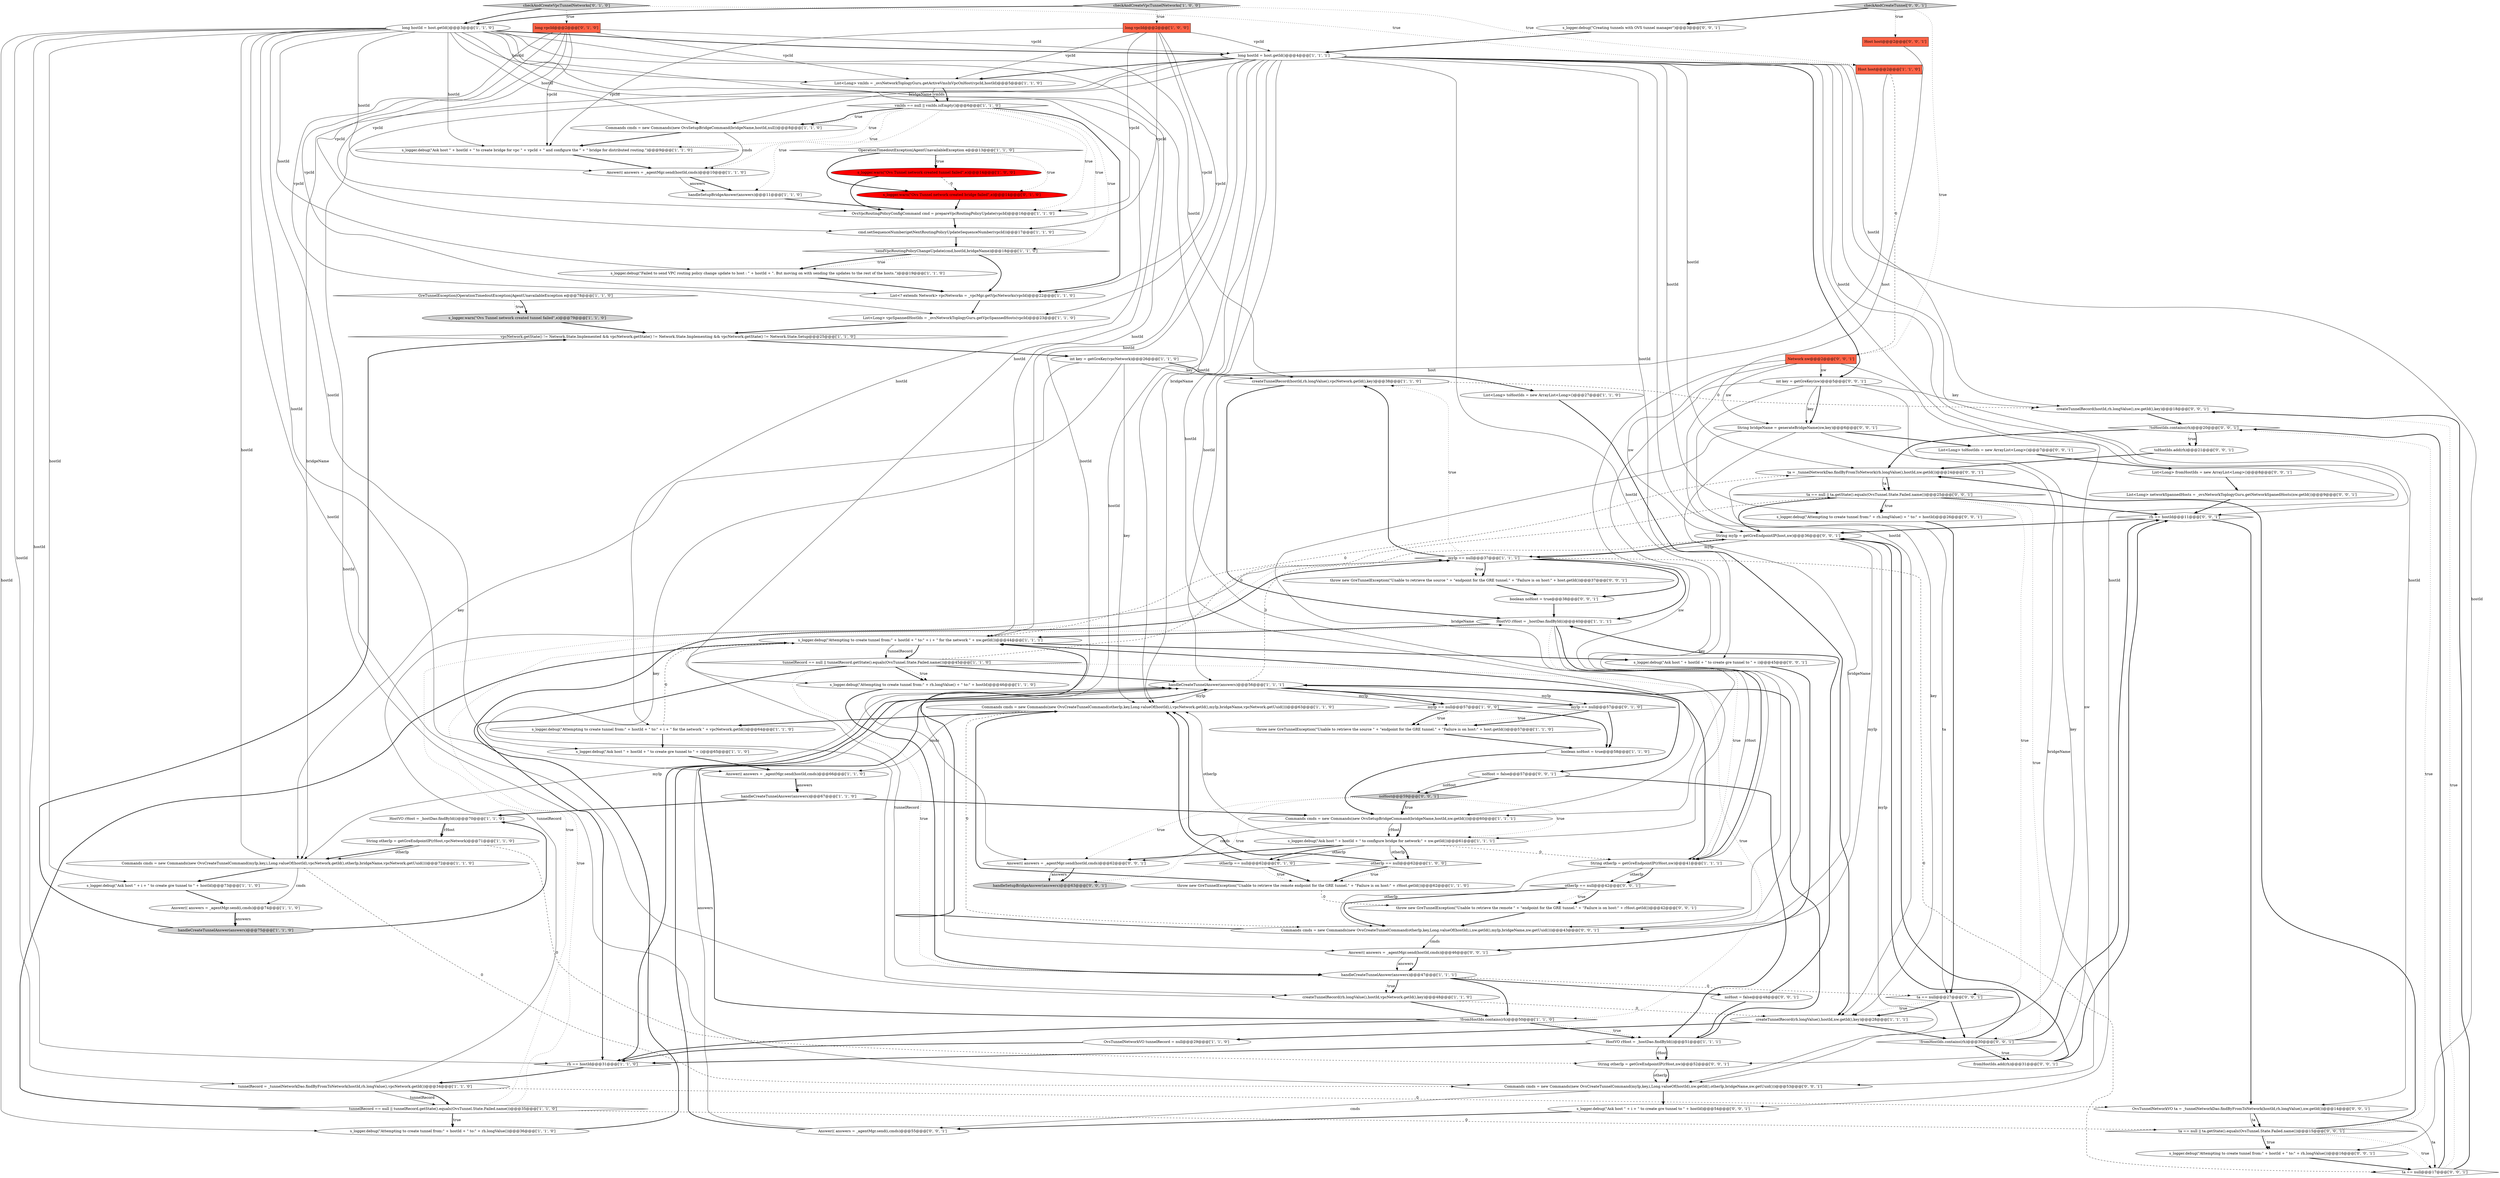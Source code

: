 digraph {
39 [style = filled, label = "vpcNetwork.getState() != Network.State.Implemented && vpcNetwork.getState() != Network.State.Implementing && vpcNetwork.getState() != Network.State.Setup@@@25@@@['1', '1', '0']", fillcolor = white, shape = diamond image = "AAA0AAABBB1BBB"];
12 [style = filled, label = "Commands cmds = new Commands(new OvsSetupBridgeCommand(bridgeName,hostId,nw.getId()))@@@60@@@['1', '1', '1']", fillcolor = white, shape = ellipse image = "AAA0AAABBB1BBB"];
49 [style = filled, label = "long hostId = host.getId()@@@3@@@['1', '1', '0']", fillcolor = white, shape = ellipse image = "AAA0AAABBB1BBB"];
11 [style = filled, label = "s_logger.debug(\"Ask host \" + hostId + \" to create bridge for vpc \" + vpcId + \" and configure the \" + \" bridge for distributed routing.\")@@@9@@@['1', '1', '0']", fillcolor = white, shape = ellipse image = "AAA0AAABBB1BBB"];
37 [style = filled, label = "tunnelRecord = _tunnelNetworkDao.findByFromToNetwork(hostId,rh.longValue(),vpcNetwork.getId())@@@34@@@['1', '1', '0']", fillcolor = white, shape = ellipse image = "AAA0AAABBB1BBB"];
47 [style = filled, label = "Answer(( answers = _agentMgr.send(hostId,cmds)@@@66@@@['1', '1', '0']", fillcolor = white, shape = ellipse image = "AAA0AAABBB1BBB"];
67 [style = filled, label = "s_logger.debug(\"Creating tunnels with OVS tunnel manager\")@@@3@@@['0', '0', '1']", fillcolor = white, shape = ellipse image = "AAA0AAABBB3BBB"];
53 [style = filled, label = "Host host@@@2@@@['1', '1', '0']", fillcolor = tomato, shape = box image = "AAA0AAABBB1BBB"];
32 [style = filled, label = "HostVO rHost = _hostDao.findById(i)@@@70@@@['1', '1', '0']", fillcolor = white, shape = ellipse image = "AAA0AAABBB1BBB"];
78 [style = filled, label = "noHost@@@59@@@['0', '0', '1']", fillcolor = lightgray, shape = diamond image = "AAA0AAABBB3BBB"];
45 [style = filled, label = "s_logger.debug(\"Attempting to create tunnel from:\" + hostId + \" to:\" + rh.longValue())@@@36@@@['1', '1', '0']", fillcolor = white, shape = ellipse image = "AAA0AAABBB1BBB"];
29 [style = filled, label = "tunnelRecord == null || tunnelRecord.getState().equals(OvsTunnel.State.Failed.name())@@@45@@@['1', '1', '0']", fillcolor = white, shape = diamond image = "AAA0AAABBB1BBB"];
70 [style = filled, label = "String otherIp = getGreEndpointIP(rHost,nw)@@@52@@@['0', '0', '1']", fillcolor = white, shape = ellipse image = "AAA0AAABBB3BBB"];
27 [style = filled, label = "s_logger.warn(\"Ovs Tunnel network created tunnel failed\",e)@@@79@@@['1', '1', '0']", fillcolor = lightgray, shape = ellipse image = "AAA0AAABBB1BBB"];
85 [style = filled, label = "throw new GreTunnelException(\"Unable to retrieve the source \" + \"endpoint for the GRE tunnel.\" + \"Failure is on host:\" + host.getId())@@@37@@@['0', '0', '1']", fillcolor = white, shape = ellipse image = "AAA0AAABBB3BBB"];
38 [style = filled, label = "List<Long> vpcSpannedHostIds = _ovsNetworkToplogyGuru.getVpcSpannedHosts(vpcId)@@@23@@@['1', '1', '0']", fillcolor = white, shape = ellipse image = "AAA0AAABBB1BBB"];
41 [style = filled, label = "createTunnelRecord(hostId,rh.longValue(),vpcNetwork.getId(),key)@@@38@@@['1', '1', '0']", fillcolor = white, shape = ellipse image = "AAA0AAABBB1BBB"];
15 [style = filled, label = "otherIp == null@@@62@@@['1', '0', '0']", fillcolor = white, shape = diamond image = "AAA0AAABBB1BBB"];
22 [style = filled, label = "handleCreateTunnelAnswer(answers)@@@56@@@['1', '1', '1']", fillcolor = white, shape = ellipse image = "AAA0AAABBB1BBB"];
31 [style = filled, label = "s_logger.debug(\"Attempting to create tunnel from:\" + rh.longValue() + \" to:\" + hostId)@@@46@@@['1', '1', '0']", fillcolor = white, shape = ellipse image = "AAA0AAABBB1BBB"];
28 [style = filled, label = "cmd.setSequenceNumber(getNextRoutingPolicyUpdateSequenceNumber(vpcId))@@@17@@@['1', '1', '0']", fillcolor = white, shape = ellipse image = "AAA0AAABBB1BBB"];
69 [style = filled, label = "int key = getGreKey(nw)@@@5@@@['0', '0', '1']", fillcolor = white, shape = ellipse image = "AAA0AAABBB3BBB"];
81 [style = filled, label = "ta = _tunnelNetworkDao.findByFromToNetwork(rh.longValue(),hostId,nw.getId())@@@24@@@['0', '0', '1']", fillcolor = white, shape = ellipse image = "AAA0AAABBB3BBB"];
91 [style = filled, label = "s_logger.debug(\"Attempting to create tunnel from:\" + hostId + \" to:\" + rh.longValue())@@@16@@@['0', '0', '1']", fillcolor = white, shape = ellipse image = "AAA0AAABBB3BBB"];
10 [style = filled, label = "checkAndCreateVpcTunnelNetworks['1', '0', '0']", fillcolor = lightgray, shape = diamond image = "AAA0AAABBB1BBB"];
55 [style = filled, label = "createTunnelRecord(rh.longValue(),hostId,vpcNetwork.getId(),key)@@@48@@@['1', '1', '0']", fillcolor = white, shape = ellipse image = "AAA0AAABBB1BBB"];
18 [style = filled, label = "String otherIp = getGreEndpointIP(rHost,vpcNetwork)@@@71@@@['1', '1', '0']", fillcolor = white, shape = ellipse image = "AAA0AAABBB1BBB"];
23 [style = filled, label = "tunnelRecord == null || tunnelRecord.getState().equals(OvsTunnel.State.Failed.name())@@@35@@@['1', '1', '0']", fillcolor = white, shape = diamond image = "AAA0AAABBB1BBB"];
20 [style = filled, label = "handleCreateTunnelAnswer(answers)@@@75@@@['1', '1', '0']", fillcolor = lightgray, shape = ellipse image = "AAA0AAABBB1BBB"];
13 [style = filled, label = "int key = getGreKey(vpcNetwork)@@@26@@@['1', '1', '0']", fillcolor = white, shape = ellipse image = "AAA0AAABBB1BBB"];
83 [style = filled, label = "List<Long> networkSpannedHosts = _ovsNetworkToplogyGuru.getNetworkSpanedHosts(nw.getId())@@@9@@@['0', '0', '1']", fillcolor = white, shape = ellipse image = "AAA0AAABBB3BBB"];
100 [style = filled, label = "ta == null || ta.getState().equals(OvsTunnel.State.Failed.name())@@@15@@@['0', '0', '1']", fillcolor = white, shape = diamond image = "AAA0AAABBB3BBB"];
63 [style = filled, label = "s_logger.warn(\"Ovs Tunnel network created bridge failed\",e)@@@14@@@['0', '1', '0']", fillcolor = red, shape = ellipse image = "AAA1AAABBB2BBB"];
43 [style = filled, label = "Commands cmds = new Commands(new OvsCreateTunnelCommand(otherIp,key,Long.valueOf(hostId),i,vpcNetwork.getId(),myIp,bridgeName,vpcNetwork.getUuid()))@@@63@@@['1', '1', '0']", fillcolor = white, shape = ellipse image = "AAA0AAABBB1BBB"];
5 [style = filled, label = "s_logger.debug(\"Ask host \" + hostId + \" to create gre tunnel to \" + i)@@@65@@@['1', '1', '0']", fillcolor = white, shape = ellipse image = "AAA0AAABBB1BBB"];
92 [style = filled, label = "ta == null || ta.getState().equals(OvsTunnel.State.Failed.name())@@@25@@@['0', '0', '1']", fillcolor = white, shape = diamond image = "AAA0AAABBB3BBB"];
7 [style = filled, label = "s_logger.debug(\"Attempting to create tunnel from:\" + hostId + \" to:\" + i + \" for the network \" + nw.getId())@@@44@@@['1', '1', '1']", fillcolor = white, shape = ellipse image = "AAA0AAABBB1BBB"];
52 [style = filled, label = "s_logger.warn(\"Ovs Tunnel network created tunnel failed\",e)@@@14@@@['1', '0', '0']", fillcolor = red, shape = ellipse image = "AAA1AAABBB1BBB"];
75 [style = filled, label = "Answer(( answers = _agentMgr.send(i,cmds)@@@55@@@['0', '0', '1']", fillcolor = white, shape = ellipse image = "AAA0AAABBB3BBB"];
6 [style = filled, label = "s_logger.debug(\"Ask host \" + hostId + \" to configure bridge for network:\" + nw.getId())@@@61@@@['1', '1', '1']", fillcolor = white, shape = ellipse image = "AAA0AAABBB1BBB"];
8 [style = filled, label = "long vpcId@@@2@@@['1', '0', '0']", fillcolor = tomato, shape = box image = "AAA0AAABBB1BBB"];
14 [style = filled, label = "!fromHostIds.contains(rh)@@@50@@@['1', '1', '0']", fillcolor = white, shape = diamond image = "AAA0AAABBB1BBB"];
79 [style = filled, label = "OvsTunnelNetworkVO ta = _tunnelNetworkDao.findByFromToNetwork(hostId,rh.longValue(),nw.getId())@@@14@@@['0', '0', '1']", fillcolor = white, shape = ellipse image = "AAA0AAABBB3BBB"];
97 [style = filled, label = "rh == hostId@@@11@@@['0', '0', '1']", fillcolor = white, shape = diamond image = "AAA0AAABBB3BBB"];
54 [style = filled, label = "throw new GreTunnelException(\"Unable to retrieve the source \" + \"endpoint for the GRE tunnel.\" + \"Failure is on host:\" + host.getId())@@@57@@@['1', '1', '0']", fillcolor = white, shape = ellipse image = "AAA0AAABBB1BBB"];
58 [style = filled, label = "throw new GreTunnelException(\"Unable to retrieve the remote endpoint for the GRE tunnel.\" + \"Failure is on host:\" + rHost.getId())@@@62@@@['1', '1', '0']", fillcolor = white, shape = ellipse image = "AAA0AAABBB1BBB"];
96 [style = filled, label = "Answer(( answers = _agentMgr.send(hostId,cmds)@@@62@@@['0', '0', '1']", fillcolor = white, shape = ellipse image = "AAA0AAABBB3BBB"];
17 [style = filled, label = "myIp == null@@@37@@@['1', '1', '1']", fillcolor = white, shape = diamond image = "AAA0AAABBB1BBB"];
65 [style = filled, label = "!fromHostIds.contains(rh)@@@30@@@['0', '0', '1']", fillcolor = white, shape = diamond image = "AAA0AAABBB3BBB"];
74 [style = filled, label = "noHost = false@@@48@@@['0', '0', '1']", fillcolor = white, shape = ellipse image = "AAA0AAABBB3BBB"];
76 [style = filled, label = "String bridgeName = generateBridgeName(nw,key)@@@6@@@['0', '0', '1']", fillcolor = white, shape = ellipse image = "AAA0AAABBB3BBB"];
61 [style = filled, label = "myIp == null@@@57@@@['0', '1', '0']", fillcolor = white, shape = diamond image = "AAA0AAABBB2BBB"];
71 [style = filled, label = "createTunnelRecord(hostId,rh.longValue(),nw.getId(),key)@@@18@@@['0', '0', '1']", fillcolor = white, shape = ellipse image = "AAA0AAABBB3BBB"];
42 [style = filled, label = "!sendVpcRoutingPolicyChangeUpdate(cmd,hostId,bridgeName)@@@18@@@['1', '1', '0']", fillcolor = white, shape = diamond image = "AAA0AAABBB1BBB"];
87 [style = filled, label = "Network nw@@@2@@@['0', '0', '1']", fillcolor = tomato, shape = box image = "AAA0AAABBB3BBB"];
104 [style = filled, label = "ta == null@@@27@@@['0', '0', '1']", fillcolor = white, shape = diamond image = "AAA0AAABBB3BBB"];
0 [style = filled, label = "Answer(( answers = _agentMgr.send(hostId,cmds)@@@10@@@['1', '1', '0']", fillcolor = white, shape = ellipse image = "AAA0AAABBB1BBB"];
44 [style = filled, label = "s_logger.debug(\"Failed to send VPC routing policy change update to host : \" + hostId + \". But moving on with sending the updates to the rest of the hosts.\")@@@19@@@['1', '1', '0']", fillcolor = white, shape = ellipse image = "AAA0AAABBB1BBB"];
48 [style = filled, label = "OperationTimedoutException|AgentUnavailableException e@@@13@@@['1', '1', '0']", fillcolor = white, shape = diamond image = "AAA0AAABBB1BBB"];
101 [style = filled, label = "checkAndCreateTunnel['0', '0', '1']", fillcolor = lightgray, shape = diamond image = "AAA0AAABBB3BBB"];
62 [style = filled, label = "checkAndCreateVpcTunnelNetworks['0', '1', '0']", fillcolor = lightgray, shape = diamond image = "AAA0AAABBB2BBB"];
57 [style = filled, label = "boolean noHost = true@@@58@@@['1', '1', '0']", fillcolor = white, shape = ellipse image = "AAA0AAABBB1BBB"];
68 [style = filled, label = "noHost = false@@@57@@@['0', '0', '1']", fillcolor = white, shape = ellipse image = "AAA0AAABBB3BBB"];
99 [style = filled, label = "handleSetupBridgeAnswer(answers)@@@63@@@['0', '0', '1']", fillcolor = lightgray, shape = ellipse image = "AAA0AAABBB3BBB"];
86 [style = filled, label = "String myIp = getGreEndpointIP(host,nw)@@@36@@@['0', '0', '1']", fillcolor = white, shape = ellipse image = "AAA0AAABBB3BBB"];
88 [style = filled, label = "Commands cmds = new Commands(new OvsCreateTunnelCommand(myIp,key,i,Long.valueOf(hostId),nw.getId(),otherIp,bridgeName,nw.getUuid()))@@@53@@@['0', '0', '1']", fillcolor = white, shape = ellipse image = "AAA0AAABBB3BBB"];
34 [style = filled, label = "createTunnelRecord(rh.longValue(),hostId,nw.getId(),key)@@@28@@@['1', '1', '1']", fillcolor = white, shape = ellipse image = "AAA0AAABBB1BBB"];
80 [style = filled, label = "Answer(( answers = _agentMgr.send(hostId,cmds)@@@46@@@['0', '0', '1']", fillcolor = white, shape = ellipse image = "AAA0AAABBB3BBB"];
50 [style = filled, label = "String otherIp = getGreEndpointIP(rHost,nw)@@@41@@@['1', '1', '1']", fillcolor = white, shape = ellipse image = "AAA0AAABBB1BBB"];
33 [style = filled, label = "Commands cmds = new Commands(new OvsCreateTunnelCommand(myIp,key,i,Long.valueOf(hostId),vpcNetwork.getId(),otherIp,bridgeName,vpcNetwork.getUuid()))@@@72@@@['1', '1', '0']", fillcolor = white, shape = ellipse image = "AAA0AAABBB1BBB"];
51 [style = filled, label = "myIp == null@@@57@@@['1', '0', '0']", fillcolor = white, shape = diamond image = "AAA0AAABBB1BBB"];
66 [style = filled, label = "!toHostIds.contains(rh)@@@20@@@['0', '0', '1']", fillcolor = white, shape = diamond image = "AAA0AAABBB3BBB"];
26 [style = filled, label = "vmIds == null || vmIds.isEmpty()@@@6@@@['1', '1', '0']", fillcolor = white, shape = diamond image = "AAA0AAABBB1BBB"];
73 [style = filled, label = "boolean noHost = true@@@38@@@['0', '0', '1']", fillcolor = white, shape = ellipse image = "AAA0AAABBB3BBB"];
90 [style = filled, label = "otherIp == null@@@42@@@['0', '0', '1']", fillcolor = white, shape = diamond image = "AAA0AAABBB3BBB"];
102 [style = filled, label = "throw new GreTunnelException(\"Unable to retrieve the remote \" + \"endpoint for the GRE tunnel.\" + \"Failure is on host:\" + rHost.getId())@@@42@@@['0', '0', '1']", fillcolor = white, shape = ellipse image = "AAA0AAABBB3BBB"];
19 [style = filled, label = "GreTunnelException|OperationTimedoutException|AgentUnavailableException e@@@78@@@['1', '1', '0']", fillcolor = white, shape = diamond image = "AAA0AAABBB1BBB"];
46 [style = filled, label = "handleCreateTunnelAnswer(answers)@@@47@@@['1', '1', '1']", fillcolor = white, shape = ellipse image = "AAA0AAABBB1BBB"];
60 [style = filled, label = "long vpcId@@@2@@@['0', '1', '0']", fillcolor = tomato, shape = box image = "AAA0AAABBB2BBB"];
103 [style = filled, label = "ta == null@@@17@@@['0', '0', '1']", fillcolor = white, shape = diamond image = "AAA0AAABBB3BBB"];
84 [style = filled, label = "List<Long> toHostIds = new ArrayList<Long>()@@@7@@@['0', '0', '1']", fillcolor = white, shape = ellipse image = "AAA0AAABBB3BBB"];
36 [style = filled, label = "Answer(( answers = _agentMgr.send(i,cmds)@@@74@@@['1', '1', '0']", fillcolor = white, shape = ellipse image = "AAA0AAABBB1BBB"];
56 [style = filled, label = "List<Long> vmIds = _ovsNetworkToplogyGuru.getActiveVmsInVpcOnHost(vpcId,hostId)@@@5@@@['1', '1', '0']", fillcolor = white, shape = ellipse image = "AAA0AAABBB1BBB"];
3 [style = filled, label = "rh == hostId@@@31@@@['1', '1', '0']", fillcolor = white, shape = diamond image = "AAA0AAABBB1BBB"];
94 [style = filled, label = "fromHostIds.add(rh)@@@31@@@['0', '0', '1']", fillcolor = white, shape = ellipse image = "AAA0AAABBB3BBB"];
72 [style = filled, label = "toHostIds.add(rh)@@@21@@@['0', '0', '1']", fillcolor = white, shape = ellipse image = "AAA0AAABBB3BBB"];
2 [style = filled, label = "Commands cmds = new Commands(new OvsSetupBridgeCommand(bridgeName,hostId,null))@@@8@@@['1', '1', '0']", fillcolor = white, shape = ellipse image = "AAA0AAABBB1BBB"];
89 [style = filled, label = "List<Long> fromHostIds = new ArrayList<Long>()@@@8@@@['0', '0', '1']", fillcolor = white, shape = ellipse image = "AAA0AAABBB3BBB"];
40 [style = filled, label = "OvsVpcRoutingPolicyConfigCommand cmd = prepareVpcRoutingPolicyUpdate(vpcId)@@@16@@@['1', '1', '0']", fillcolor = white, shape = ellipse image = "AAA0AAABBB1BBB"];
64 [style = filled, label = "otherIp == null@@@62@@@['0', '1', '0']", fillcolor = white, shape = diamond image = "AAA0AAABBB2BBB"];
93 [style = filled, label = "Commands cmds = new Commands(new OvsCreateTunnelCommand(otherIp,key,Long.valueOf(hostId),i,nw.getId(),myIp,bridgeName,nw.getUuid()))@@@43@@@['0', '0', '1']", fillcolor = white, shape = ellipse image = "AAA0AAABBB3BBB"];
30 [style = filled, label = "HostVO rHost = _hostDao.findById(i)@@@40@@@['1', '1', '1']", fillcolor = white, shape = ellipse image = "AAA0AAABBB1BBB"];
16 [style = filled, label = "handleSetupBridgeAnswer(answers)@@@11@@@['1', '1', '0']", fillcolor = white, shape = ellipse image = "AAA0AAABBB1BBB"];
98 [style = filled, label = "s_logger.debug(\"Ask host \" + hostId + \" to create gre tunnel to \" + i)@@@45@@@['0', '0', '1']", fillcolor = white, shape = ellipse image = "AAA0AAABBB3BBB"];
4 [style = filled, label = "s_logger.debug(\"Attempting to create tunnel from:\" + hostId + \" to:\" + i + \" for the network \" + vpcNetwork.getId())@@@64@@@['1', '1', '0']", fillcolor = white, shape = ellipse image = "AAA0AAABBB1BBB"];
25 [style = filled, label = "long hostId = host.getId()@@@4@@@['1', '1', '1']", fillcolor = white, shape = ellipse image = "AAA0AAABBB1BBB"];
77 [style = filled, label = "s_logger.debug(\"Ask host \" + i + \" to create gre tunnel to \" + hostId)@@@54@@@['0', '0', '1']", fillcolor = white, shape = ellipse image = "AAA0AAABBB3BBB"];
82 [style = filled, label = "Host host@@@2@@@['0', '0', '1']", fillcolor = tomato, shape = box image = "AAA0AAABBB3BBB"];
24 [style = filled, label = "HostVO rHost = _hostDao.findById(i)@@@51@@@['1', '1', '1']", fillcolor = white, shape = ellipse image = "AAA0AAABBB1BBB"];
35 [style = filled, label = "s_logger.debug(\"Ask host \" + i + \" to create gre tunnel to \" + hostId)@@@73@@@['1', '1', '0']", fillcolor = white, shape = ellipse image = "AAA0AAABBB1BBB"];
95 [style = filled, label = "s_logger.debug(\"Attempting to create tunnel from:\" + rh.longValue() + \" to:\" + hostId)@@@26@@@['0', '0', '1']", fillcolor = white, shape = ellipse image = "AAA0AAABBB3BBB"];
1 [style = filled, label = "handleCreateTunnelAnswer(answers)@@@67@@@['1', '1', '0']", fillcolor = white, shape = ellipse image = "AAA0AAABBB1BBB"];
21 [style = filled, label = "List<Long> toHostIds = new ArrayList<Long>()@@@27@@@['1', '1', '0']", fillcolor = white, shape = ellipse image = "AAA0AAABBB1BBB"];
9 [style = filled, label = "OvsTunnelNetworkVO tunnelRecord = null@@@29@@@['1', '1', '0']", fillcolor = white, shape = ellipse image = "AAA0AAABBB1BBB"];
59 [style = filled, label = "List<? extends Network> vpcNetworks = _vpcMgr.getVpcNetworks(vpcId)@@@22@@@['1', '1', '0']", fillcolor = white, shape = ellipse image = "AAA0AAABBB1BBB"];
14->3 [style = bold, label=""];
14->24 [style = bold, label=""];
10->8 [style = dotted, label="true"];
50->90 [style = solid, label="otherIp"];
60->11 [style = solid, label="vpcId"];
70->88 [style = bold, label=""];
46->55 [style = dotted, label="true"];
55->34 [style = dashed, label="0"];
34->9 [style = bold, label=""];
69->76 [style = bold, label=""];
23->45 [style = bold, label=""];
6->15 [style = solid, label="otherIp"];
67->25 [style = bold, label=""];
68->24 [style = bold, label=""];
13->41 [style = solid, label="key"];
89->83 [style = bold, label=""];
100->91 [style = bold, label=""];
92->104 [style = dotted, label="true"];
54->57 [style = bold, label=""];
23->100 [style = dashed, label="0"];
101->82 [style = dotted, label="true"];
86->88 [style = solid, label="myIp"];
55->14 [style = bold, label=""];
25->77 [style = solid, label="hostId"];
76->12 [style = solid, label="bridgeName"];
61->57 [style = bold, label=""];
49->31 [style = solid, label="hostId"];
25->88 [style = solid, label="hostId"];
88->77 [style = bold, label=""];
87->69 [style = solid, label="nw"];
25->91 [style = solid, label="hostId"];
38->39 [style = bold, label=""];
87->70 [style = solid, label="nw"];
36->20 [style = bold, label=""];
25->12 [style = solid, label="hostId"];
87->50 [style = solid, label="nw"];
84->89 [style = bold, label=""];
25->7 [style = solid, label="hostId"];
43->4 [style = bold, label=""];
8->11 [style = solid, label="vpcId"];
81->92 [style = bold, label=""];
48->52 [style = bold, label=""];
41->71 [style = dashed, label="0"];
17->103 [style = dashed, label="0"];
33->88 [style = dashed, label="0"];
69->76 [style = solid, label="key"];
42->44 [style = bold, label=""];
6->64 [style = bold, label=""];
25->98 [style = solid, label="hostId"];
37->17 [style = solid, label="tunnelRecord"];
83->97 [style = bold, label=""];
24->70 [style = solid, label="rHost"];
29->14 [style = dotted, label="true"];
66->72 [style = dotted, label="true"];
26->28 [style = dotted, label="true"];
101->67 [style = bold, label=""];
6->50 [style = dashed, label="0"];
7->46 [style = solid, label="tunnelRecord"];
4->7 [style = dashed, label="0"];
79->100 [style = bold, label=""];
74->30 [style = bold, label=""];
1->12 [style = bold, label=""];
62->49 [style = bold, label=""];
43->93 [style = dashed, label="0"];
68->78 [style = bold, label=""];
22->61 [style = solid, label="myIp"];
56->26 [style = bold, label=""];
22->51 [style = solid, label="myIp"];
91->103 [style = bold, label=""];
45->17 [style = bold, label=""];
13->55 [style = solid, label="key"];
28->42 [style = bold, label=""];
31->46 [style = bold, label=""];
81->104 [style = solid, label="ta"];
82->86 [style = solid, label="host"];
32->18 [style = bold, label=""];
49->2 [style = solid, label="hostId"];
92->97 [style = bold, label=""];
98->80 [style = bold, label=""];
75->22 [style = bold, label=""];
64->43 [style = bold, label=""];
49->44 [style = solid, label="hostId"];
23->17 [style = dotted, label="true"];
15->58 [style = dotted, label="true"];
51->54 [style = dotted, label="true"];
86->17 [style = bold, label=""];
49->43 [style = solid, label="hostId"];
2->0 [style = solid, label="cmds"];
7->29 [style = bold, label=""];
90->102 [style = dotted, label="true"];
62->53 [style = dotted, label="true"];
78->96 [style = dotted, label="true"];
8->38 [style = solid, label="vpcId"];
69->88 [style = solid, label="key"];
16->40 [style = bold, label=""];
51->54 [style = bold, label=""];
14->24 [style = dotted, label="true"];
78->99 [style = dotted, label="true"];
26->2 [style = dotted, label="true"];
94->97 [style = bold, label=""];
13->43 [style = solid, label="key"];
17->41 [style = bold, label=""];
49->45 [style = solid, label="hostId"];
73->30 [style = bold, label=""];
14->22 [style = bold, label=""];
49->7 [style = solid, label="hostId"];
77->75 [style = bold, label=""];
25->97 [style = solid, label="hostId"];
17->85 [style = bold, label=""];
30->50 [style = dotted, label="true"];
19->27 [style = dotted, label="true"];
49->47 [style = solid, label="hostId"];
78->6 [style = dotted, label="true"];
76->84 [style = bold, label=""];
25->71 [style = solid, label="hostId"];
37->23 [style = solid, label="tunnelRecord"];
26->16 [style = dotted, label="true"];
29->92 [style = dashed, label="0"];
30->50 [style = solid, label="rHost"];
88->75 [style = solid, label="cmds"];
104->34 [style = bold, label=""];
85->73 [style = bold, label=""];
56->26 [style = solid, label="vmIds"];
50->93 [style = solid, label="otherIp"];
26->40 [style = dotted, label="true"];
49->25 [style = bold, label=""];
37->79 [style = dashed, label="0"];
41->30 [style = bold, label=""];
49->35 [style = solid, label="hostId"];
97->86 [style = bold, label=""];
69->71 [style = solid, label="key"];
57->12 [style = bold, label=""];
63->40 [style = bold, label=""];
25->95 [style = solid, label="hostId"];
30->7 [style = bold, label=""];
93->7 [style = bold, label=""];
22->61 [style = bold, label=""];
53->22 [style = solid, label="host"];
60->56 [style = solid, label="vpcId"];
79->103 [style = solid, label="ta"];
20->39 [style = bold, label=""];
1->32 [style = bold, label=""];
46->14 [style = bold, label=""];
79->100 [style = solid, label="ta"];
23->7 [style = bold, label=""];
17->73 [style = bold, label=""];
32->18 [style = solid, label="rHost"];
95->104 [style = bold, label=""];
13->33 [style = solid, label="key"];
62->60 [style = dotted, label="true"];
103->66 [style = bold, label=""];
86->93 [style = solid, label="myIp"];
24->3 [style = bold, label=""];
10->49 [style = bold, label=""];
94->86 [style = bold, label=""];
61->54 [style = dotted, label="true"];
103->71 [style = dotted, label="true"];
104->34 [style = dotted, label="true"];
25->80 [style = solid, label="hostId"];
47->1 [style = bold, label=""];
69->34 [style = solid, label="key"];
22->43 [style = solid, label="myIp"];
0->16 [style = bold, label=""];
58->43 [style = bold, label=""];
74->24 [style = bold, label=""];
25->6 [style = solid, label="hostId"];
3->37 [style = bold, label=""];
26->42 [style = dotted, label="true"];
48->52 [style = dotted, label="true"];
42->44 [style = dotted, label="true"];
15->58 [style = bold, label=""];
22->68 [style = bold, label=""];
39->13 [style = bold, label=""];
100->66 [style = dotted, label="true"];
76->93 [style = solid, label="bridgeName"];
92->95 [style = bold, label=""];
60->28 [style = solid, label="vpcId"];
25->81 [style = solid, label="hostId"];
18->70 [style = dashed, label="0"];
21->34 [style = bold, label=""];
18->33 [style = bold, label=""];
104->65 [style = bold, label=""];
24->70 [style = bold, label=""];
60->59 [style = solid, label="vpcId"];
75->22 [style = solid, label="answers"];
69->93 [style = solid, label="key"];
8->25 [style = solid, label="vpcId"];
49->56 [style = solid, label="hostId"];
8->56 [style = solid, label="vpcId"];
22->33 [style = solid, label="myIp"];
49->4 [style = solid, label="hostId"];
49->37 [style = solid, label="hostId"];
25->34 [style = solid, label="hostId"];
30->50 [style = bold, label=""];
6->15 [style = bold, label=""];
34->65 [style = bold, label=""];
103->71 [style = bold, label=""];
6->64 [style = solid, label="otherIp"];
22->51 [style = bold, label=""];
27->39 [style = bold, label=""];
68->78 [style = solid, label="noHost"];
100->81 [style = bold, label=""];
72->81 [style = bold, label=""];
25->33 [style = solid, label="bridgeName"];
52->40 [style = bold, label=""];
25->96 [style = solid, label="hostId"];
92->95 [style = dotted, label="true"];
78->12 [style = dotted, label="true"];
58->102 [style = dashed, label="0"];
15->43 [style = bold, label=""];
49->55 [style = solid, label="hostId"];
23->45 [style = dotted, label="true"];
66->81 [style = bold, label=""];
60->38 [style = solid, label="vpcId"];
25->2 [style = solid, label="bridgeName"];
9->3 [style = bold, label=""];
49->33 [style = solid, label="hostId"];
100->103 [style = dotted, label="true"];
51->57 [style = bold, label=""];
61->54 [style = bold, label=""];
7->98 [style = bold, label=""];
78->12 [style = bold, label=""];
26->59 [style = bold, label=""];
49->11 [style = solid, label="hostId"];
64->58 [style = bold, label=""];
26->11 [style = dotted, label="true"];
42->59 [style = bold, label=""];
4->5 [style = bold, label=""];
71->66 [style = bold, label=""];
2->11 [style = bold, label=""];
46->74 [style = bold, label=""];
92->65 [style = dotted, label="true"];
36->20 [style = solid, label="answers"];
46->55 [style = bold, label=""];
96->99 [style = bold, label=""];
53->87 [style = dashed, label="0"];
65->86 [style = bold, label=""];
33->35 [style = bold, label=""];
17->41 [style = dotted, label="true"];
86->17 [style = solid, label="myIp"];
90->93 [style = bold, label=""];
46->104 [style = dashed, label="0"];
23->30 [style = dotted, label="true"];
8->28 [style = solid, label="vpcId"];
25->56 [style = bold, label=""];
96->99 [style = solid, label="answers"];
29->3 [style = bold, label=""];
29->31 [style = bold, label=""];
10->53 [style = dotted, label="true"];
92->86 [style = bold, label=""];
7->81 [style = dashed, label="0"];
87->76 [style = solid, label="nw"];
93->80 [style = solid, label="cmds"];
6->43 [style = solid, label="otherIp"];
43->47 [style = solid, label="cmds"];
59->38 [style = bold, label=""];
17->30 [style = bold, label=""];
50->7 [style = bold, label=""];
12->6 [style = solid, label="rHost"];
20->32 [style = bold, label=""];
0->16 [style = solid, label="answers"];
40->28 [style = bold, label=""];
90->102 [style = bold, label=""];
64->58 [style = dotted, label="true"];
100->91 [style = dotted, label="true"];
37->23 [style = bold, label=""];
3->22 [style = bold, label=""];
24->22 [style = bold, label=""];
76->88 [style = solid, label="bridgeName"];
12->6 [style = bold, label=""];
12->96 [style = solid, label="cmds"];
18->33 [style = solid, label="otherIp"];
6->96 [style = bold, label=""];
87->86 [style = solid, label="nw"];
8->40 [style = solid, label="vpcId"];
25->79 [style = solid, label="hostId"];
65->94 [style = bold, label=""];
29->46 [style = dotted, label="true"];
47->1 [style = solid, label="answers"];
5->47 [style = bold, label=""];
80->46 [style = bold, label=""];
101->87 [style = dotted, label="true"];
25->93 [style = solid, label="hostId"];
26->2 [style = bold, label=""];
25->69 [style = bold, label=""];
49->5 [style = solid, label="hostId"];
11->0 [style = bold, label=""];
8->59 [style = solid, label="vpcId"];
60->25 [style = solid, label="vpcId"];
80->46 [style = solid, label="answers"];
52->63 [style = dashed, label="0"];
25->43 [style = solid, label="bridgeName"];
22->86 [style = dashed, label="0"];
49->41 [style = solid, label="hostId"];
49->0 [style = solid, label="hostId"];
19->27 [style = bold, label=""];
17->85 [style = dotted, label="true"];
70->88 [style = solid, label="otherIp"];
50->90 [style = bold, label=""];
102->93 [style = bold, label=""];
66->72 [style = bold, label=""];
48->63 [style = bold, label=""];
65->97 [style = bold, label=""];
7->29 [style = solid, label="tunnelRecord"];
97->79 [style = bold, label=""];
29->22 [style = bold, label=""];
35->36 [style = bold, label=""];
60->40 [style = solid, label="vpcId"];
48->63 [style = dotted, label="true"];
65->94 [style = dotted, label="true"];
13->21 [style = bold, label=""];
49->3 [style = solid, label="hostId"];
33->36 [style = solid, label="cmds"];
81->92 [style = solid, label="ta"];
26->0 [style = dotted, label="true"];
44->59 [style = bold, label=""];
29->31 [style = dotted, label="true"];
}
